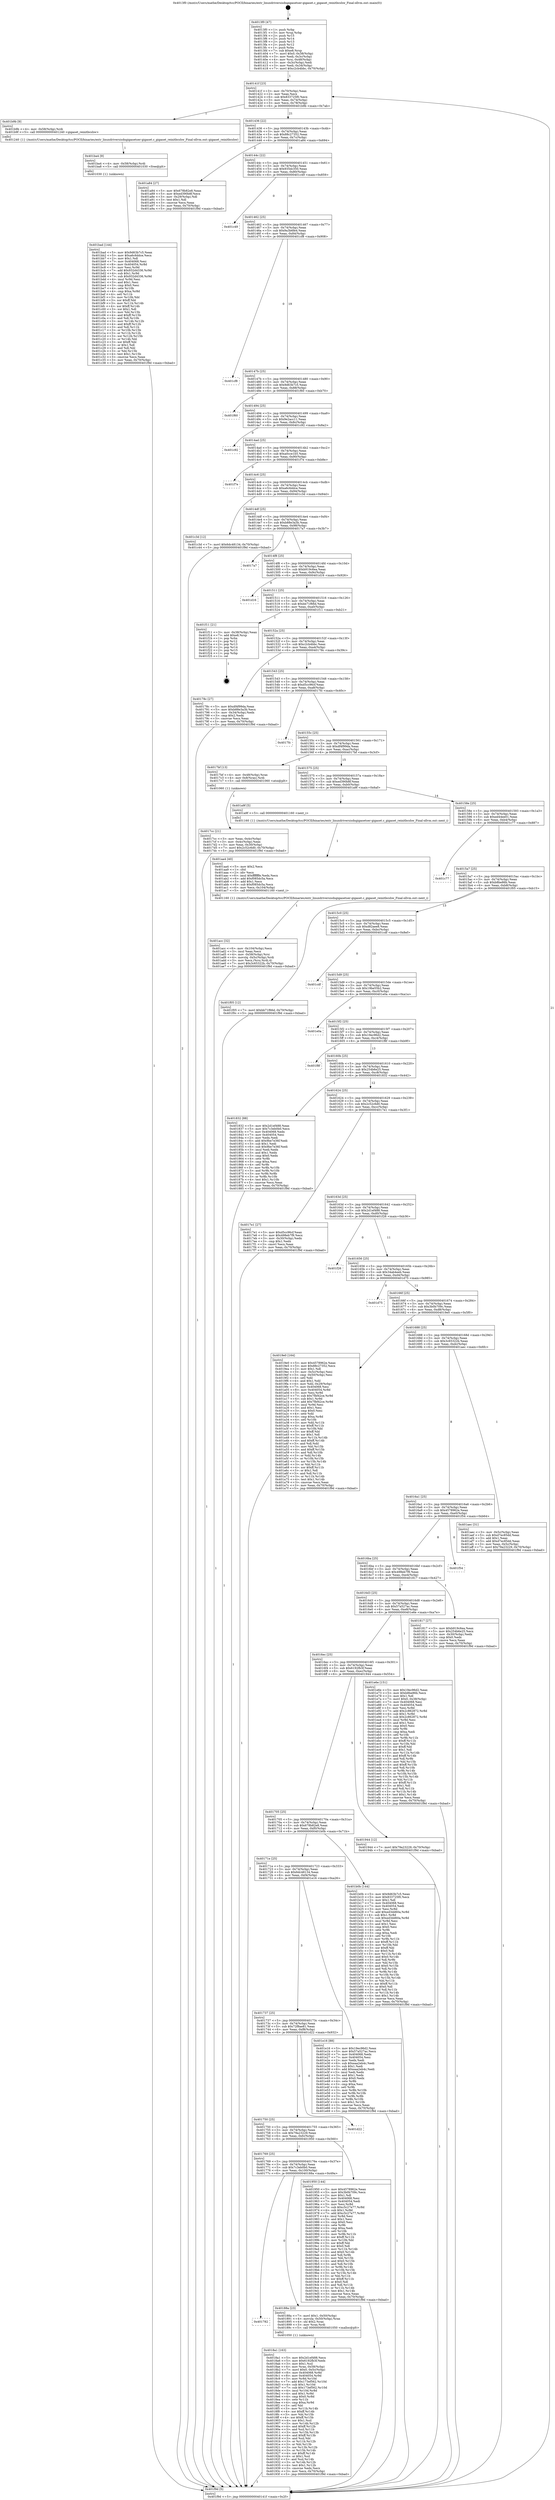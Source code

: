 digraph "0x4013f0" {
  label = "0x4013f0 (/mnt/c/Users/mathe/Desktop/tcc/POCII/binaries/extr_linuxdriversisdngigasetser-gigaset.c_gigaset_reinitbcshw_Final-ollvm.out::main(0))"
  labelloc = "t"
  node[shape=record]

  Entry [label="",width=0.3,height=0.3,shape=circle,fillcolor=black,style=filled]
  "0x40141f" [label="{
     0x40141f [23]\l
     | [instrs]\l
     &nbsp;&nbsp;0x40141f \<+3\>: mov -0x70(%rbp),%eax\l
     &nbsp;&nbsp;0x401422 \<+2\>: mov %eax,%ecx\l
     &nbsp;&nbsp;0x401424 \<+6\>: sub $0x833725f0,%ecx\l
     &nbsp;&nbsp;0x40142a \<+3\>: mov %eax,-0x74(%rbp)\l
     &nbsp;&nbsp;0x40142d \<+3\>: mov %ecx,-0x78(%rbp)\l
     &nbsp;&nbsp;0x401430 \<+6\>: je 0000000000401b9b \<main+0x7ab\>\l
  }"]
  "0x401b9b" [label="{
     0x401b9b [9]\l
     | [instrs]\l
     &nbsp;&nbsp;0x401b9b \<+4\>: mov -0x58(%rbp),%rdi\l
     &nbsp;&nbsp;0x401b9f \<+5\>: call 0000000000401240 \<gigaset_reinitbcshw\>\l
     | [calls]\l
     &nbsp;&nbsp;0x401240 \{1\} (/mnt/c/Users/mathe/Desktop/tcc/POCII/binaries/extr_linuxdriversisdngigasetser-gigaset.c_gigaset_reinitbcshw_Final-ollvm.out::gigaset_reinitbcshw)\l
  }"]
  "0x401436" [label="{
     0x401436 [22]\l
     | [instrs]\l
     &nbsp;&nbsp;0x401436 \<+5\>: jmp 000000000040143b \<main+0x4b\>\l
     &nbsp;&nbsp;0x40143b \<+3\>: mov -0x74(%rbp),%eax\l
     &nbsp;&nbsp;0x40143e \<+5\>: sub $0x88c27352,%eax\l
     &nbsp;&nbsp;0x401443 \<+3\>: mov %eax,-0x7c(%rbp)\l
     &nbsp;&nbsp;0x401446 \<+6\>: je 0000000000401a84 \<main+0x694\>\l
  }"]
  Exit [label="",width=0.3,height=0.3,shape=circle,fillcolor=black,style=filled,peripheries=2]
  "0x401a84" [label="{
     0x401a84 [27]\l
     | [instrs]\l
     &nbsp;&nbsp;0x401a84 \<+5\>: mov $0x678b82e8,%eax\l
     &nbsp;&nbsp;0x401a89 \<+5\>: mov $0xed390b8f,%ecx\l
     &nbsp;&nbsp;0x401a8e \<+3\>: mov -0x29(%rbp),%dl\l
     &nbsp;&nbsp;0x401a91 \<+3\>: test $0x1,%dl\l
     &nbsp;&nbsp;0x401a94 \<+3\>: cmovne %ecx,%eax\l
     &nbsp;&nbsp;0x401a97 \<+3\>: mov %eax,-0x70(%rbp)\l
     &nbsp;&nbsp;0x401a9a \<+5\>: jmp 0000000000401f9d \<main+0xbad\>\l
  }"]
  "0x40144c" [label="{
     0x40144c [22]\l
     | [instrs]\l
     &nbsp;&nbsp;0x40144c \<+5\>: jmp 0000000000401451 \<main+0x61\>\l
     &nbsp;&nbsp;0x401451 \<+3\>: mov -0x74(%rbp),%eax\l
     &nbsp;&nbsp;0x401454 \<+5\>: sub $0x935dc350,%eax\l
     &nbsp;&nbsp;0x401459 \<+3\>: mov %eax,-0x80(%rbp)\l
     &nbsp;&nbsp;0x40145c \<+6\>: je 0000000000401c49 \<main+0x859\>\l
  }"]
  "0x401bad" [label="{
     0x401bad [144]\l
     | [instrs]\l
     &nbsp;&nbsp;0x401bad \<+5\>: mov $0x9d63b7c5,%eax\l
     &nbsp;&nbsp;0x401bb2 \<+5\>: mov $0xa6c6ddce,%ecx\l
     &nbsp;&nbsp;0x401bb7 \<+2\>: mov $0x1,%dl\l
     &nbsp;&nbsp;0x401bb9 \<+7\>: mov 0x404068,%esi\l
     &nbsp;&nbsp;0x401bc0 \<+8\>: mov 0x404054,%r8d\l
     &nbsp;&nbsp;0x401bc8 \<+3\>: mov %esi,%r9d\l
     &nbsp;&nbsp;0x401bcb \<+7\>: add $0x932d4336,%r9d\l
     &nbsp;&nbsp;0x401bd2 \<+4\>: sub $0x1,%r9d\l
     &nbsp;&nbsp;0x401bd6 \<+7\>: sub $0x932d4336,%r9d\l
     &nbsp;&nbsp;0x401bdd \<+4\>: imul %r9d,%esi\l
     &nbsp;&nbsp;0x401be1 \<+3\>: and $0x1,%esi\l
     &nbsp;&nbsp;0x401be4 \<+3\>: cmp $0x0,%esi\l
     &nbsp;&nbsp;0x401be7 \<+4\>: sete %r10b\l
     &nbsp;&nbsp;0x401beb \<+4\>: cmp $0xa,%r8d\l
     &nbsp;&nbsp;0x401bef \<+4\>: setl %r11b\l
     &nbsp;&nbsp;0x401bf3 \<+3\>: mov %r10b,%bl\l
     &nbsp;&nbsp;0x401bf6 \<+3\>: xor $0xff,%bl\l
     &nbsp;&nbsp;0x401bf9 \<+3\>: mov %r11b,%r14b\l
     &nbsp;&nbsp;0x401bfc \<+4\>: xor $0xff,%r14b\l
     &nbsp;&nbsp;0x401c00 \<+3\>: xor $0x1,%dl\l
     &nbsp;&nbsp;0x401c03 \<+3\>: mov %bl,%r15b\l
     &nbsp;&nbsp;0x401c06 \<+4\>: and $0xff,%r15b\l
     &nbsp;&nbsp;0x401c0a \<+3\>: and %dl,%r10b\l
     &nbsp;&nbsp;0x401c0d \<+3\>: mov %r14b,%r12b\l
     &nbsp;&nbsp;0x401c10 \<+4\>: and $0xff,%r12b\l
     &nbsp;&nbsp;0x401c14 \<+3\>: and %dl,%r11b\l
     &nbsp;&nbsp;0x401c17 \<+3\>: or %r10b,%r15b\l
     &nbsp;&nbsp;0x401c1a \<+3\>: or %r11b,%r12b\l
     &nbsp;&nbsp;0x401c1d \<+3\>: xor %r12b,%r15b\l
     &nbsp;&nbsp;0x401c20 \<+3\>: or %r14b,%bl\l
     &nbsp;&nbsp;0x401c23 \<+3\>: xor $0xff,%bl\l
     &nbsp;&nbsp;0x401c26 \<+3\>: or $0x1,%dl\l
     &nbsp;&nbsp;0x401c29 \<+2\>: and %dl,%bl\l
     &nbsp;&nbsp;0x401c2b \<+3\>: or %bl,%r15b\l
     &nbsp;&nbsp;0x401c2e \<+4\>: test $0x1,%r15b\l
     &nbsp;&nbsp;0x401c32 \<+3\>: cmovne %ecx,%eax\l
     &nbsp;&nbsp;0x401c35 \<+3\>: mov %eax,-0x70(%rbp)\l
     &nbsp;&nbsp;0x401c38 \<+5\>: jmp 0000000000401f9d \<main+0xbad\>\l
  }"]
  "0x401c49" [label="{
     0x401c49\l
  }", style=dashed]
  "0x401462" [label="{
     0x401462 [25]\l
     | [instrs]\l
     &nbsp;&nbsp;0x401462 \<+5\>: jmp 0000000000401467 \<main+0x77\>\l
     &nbsp;&nbsp;0x401467 \<+3\>: mov -0x74(%rbp),%eax\l
     &nbsp;&nbsp;0x40146a \<+5\>: sub $0x9a3b6fe4,%eax\l
     &nbsp;&nbsp;0x40146f \<+6\>: mov %eax,-0x84(%rbp)\l
     &nbsp;&nbsp;0x401475 \<+6\>: je 0000000000401cf8 \<main+0x908\>\l
  }"]
  "0x401ba4" [label="{
     0x401ba4 [9]\l
     | [instrs]\l
     &nbsp;&nbsp;0x401ba4 \<+4\>: mov -0x58(%rbp),%rdi\l
     &nbsp;&nbsp;0x401ba8 \<+5\>: call 0000000000401030 \<free@plt\>\l
     | [calls]\l
     &nbsp;&nbsp;0x401030 \{1\} (unknown)\l
  }"]
  "0x401cf8" [label="{
     0x401cf8\l
  }", style=dashed]
  "0x40147b" [label="{
     0x40147b [25]\l
     | [instrs]\l
     &nbsp;&nbsp;0x40147b \<+5\>: jmp 0000000000401480 \<main+0x90\>\l
     &nbsp;&nbsp;0x401480 \<+3\>: mov -0x74(%rbp),%eax\l
     &nbsp;&nbsp;0x401483 \<+5\>: sub $0x9d63b7c5,%eax\l
     &nbsp;&nbsp;0x401488 \<+6\>: mov %eax,-0x88(%rbp)\l
     &nbsp;&nbsp;0x40148e \<+6\>: je 0000000000401f60 \<main+0xb70\>\l
  }"]
  "0x401acc" [label="{
     0x401acc [32]\l
     | [instrs]\l
     &nbsp;&nbsp;0x401acc \<+6\>: mov -0x104(%rbp),%ecx\l
     &nbsp;&nbsp;0x401ad2 \<+3\>: imul %eax,%ecx\l
     &nbsp;&nbsp;0x401ad5 \<+4\>: mov -0x58(%rbp),%rsi\l
     &nbsp;&nbsp;0x401ad9 \<+4\>: movslq -0x5c(%rbp),%rdi\l
     &nbsp;&nbsp;0x401add \<+3\>: mov %ecx,(%rsi,%rdi,4)\l
     &nbsp;&nbsp;0x401ae0 \<+7\>: movl $0x3c65322b,-0x70(%rbp)\l
     &nbsp;&nbsp;0x401ae7 \<+5\>: jmp 0000000000401f9d \<main+0xbad\>\l
  }"]
  "0x401f60" [label="{
     0x401f60\l
  }", style=dashed]
  "0x401494" [label="{
     0x401494 [25]\l
     | [instrs]\l
     &nbsp;&nbsp;0x401494 \<+5\>: jmp 0000000000401499 \<main+0xa9\>\l
     &nbsp;&nbsp;0x401499 \<+3\>: mov -0x74(%rbp),%eax\l
     &nbsp;&nbsp;0x40149c \<+5\>: sub $0x9e2acc11,%eax\l
     &nbsp;&nbsp;0x4014a1 \<+6\>: mov %eax,-0x8c(%rbp)\l
     &nbsp;&nbsp;0x4014a7 \<+6\>: je 0000000000401c92 \<main+0x8a2\>\l
  }"]
  "0x401aa4" [label="{
     0x401aa4 [40]\l
     | [instrs]\l
     &nbsp;&nbsp;0x401aa4 \<+5\>: mov $0x2,%ecx\l
     &nbsp;&nbsp;0x401aa9 \<+1\>: cltd\l
     &nbsp;&nbsp;0x401aaa \<+2\>: idiv %ecx\l
     &nbsp;&nbsp;0x401aac \<+6\>: imul $0xfffffffe,%edx,%ecx\l
     &nbsp;&nbsp;0x401ab2 \<+6\>: add $0xf085dc5a,%ecx\l
     &nbsp;&nbsp;0x401ab8 \<+3\>: add $0x1,%ecx\l
     &nbsp;&nbsp;0x401abb \<+6\>: sub $0xf085dc5a,%ecx\l
     &nbsp;&nbsp;0x401ac1 \<+6\>: mov %ecx,-0x104(%rbp)\l
     &nbsp;&nbsp;0x401ac7 \<+5\>: call 0000000000401160 \<next_i\>\l
     | [calls]\l
     &nbsp;&nbsp;0x401160 \{1\} (/mnt/c/Users/mathe/Desktop/tcc/POCII/binaries/extr_linuxdriversisdngigasetser-gigaset.c_gigaset_reinitbcshw_Final-ollvm.out::next_i)\l
  }"]
  "0x401c92" [label="{
     0x401c92\l
  }", style=dashed]
  "0x4014ad" [label="{
     0x4014ad [25]\l
     | [instrs]\l
     &nbsp;&nbsp;0x4014ad \<+5\>: jmp 00000000004014b2 \<main+0xc2\>\l
     &nbsp;&nbsp;0x4014b2 \<+3\>: mov -0x74(%rbp),%eax\l
     &nbsp;&nbsp;0x4014b5 \<+5\>: sub $0xa0cce1b5,%eax\l
     &nbsp;&nbsp;0x4014ba \<+6\>: mov %eax,-0x90(%rbp)\l
     &nbsp;&nbsp;0x4014c0 \<+6\>: je 0000000000401f7e \<main+0xb8e\>\l
  }"]
  "0x4018a1" [label="{
     0x4018a1 [163]\l
     | [instrs]\l
     &nbsp;&nbsp;0x4018a1 \<+5\>: mov $0x2d1ef488,%ecx\l
     &nbsp;&nbsp;0x4018a6 \<+5\>: mov $0x6192fb3f,%edx\l
     &nbsp;&nbsp;0x4018ab \<+3\>: mov $0x1,%sil\l
     &nbsp;&nbsp;0x4018ae \<+4\>: mov %rax,-0x58(%rbp)\l
     &nbsp;&nbsp;0x4018b2 \<+7\>: movl $0x0,-0x5c(%rbp)\l
     &nbsp;&nbsp;0x4018b9 \<+8\>: mov 0x404068,%r8d\l
     &nbsp;&nbsp;0x4018c1 \<+8\>: mov 0x404054,%r9d\l
     &nbsp;&nbsp;0x4018c9 \<+3\>: mov %r8d,%r10d\l
     &nbsp;&nbsp;0x4018cc \<+7\>: add $0x173ef562,%r10d\l
     &nbsp;&nbsp;0x4018d3 \<+4\>: sub $0x1,%r10d\l
     &nbsp;&nbsp;0x4018d7 \<+7\>: sub $0x173ef562,%r10d\l
     &nbsp;&nbsp;0x4018de \<+4\>: imul %r10d,%r8d\l
     &nbsp;&nbsp;0x4018e2 \<+4\>: and $0x1,%r8d\l
     &nbsp;&nbsp;0x4018e6 \<+4\>: cmp $0x0,%r8d\l
     &nbsp;&nbsp;0x4018ea \<+4\>: sete %r11b\l
     &nbsp;&nbsp;0x4018ee \<+4\>: cmp $0xa,%r9d\l
     &nbsp;&nbsp;0x4018f2 \<+3\>: setl %bl\l
     &nbsp;&nbsp;0x4018f5 \<+3\>: mov %r11b,%r14b\l
     &nbsp;&nbsp;0x4018f8 \<+4\>: xor $0xff,%r14b\l
     &nbsp;&nbsp;0x4018fc \<+3\>: mov %bl,%r15b\l
     &nbsp;&nbsp;0x4018ff \<+4\>: xor $0xff,%r15b\l
     &nbsp;&nbsp;0x401903 \<+4\>: xor $0x1,%sil\l
     &nbsp;&nbsp;0x401907 \<+3\>: mov %r14b,%r12b\l
     &nbsp;&nbsp;0x40190a \<+4\>: and $0xff,%r12b\l
     &nbsp;&nbsp;0x40190e \<+3\>: and %sil,%r11b\l
     &nbsp;&nbsp;0x401911 \<+3\>: mov %r15b,%r13b\l
     &nbsp;&nbsp;0x401914 \<+4\>: and $0xff,%r13b\l
     &nbsp;&nbsp;0x401918 \<+3\>: and %sil,%bl\l
     &nbsp;&nbsp;0x40191b \<+3\>: or %r11b,%r12b\l
     &nbsp;&nbsp;0x40191e \<+3\>: or %bl,%r13b\l
     &nbsp;&nbsp;0x401921 \<+3\>: xor %r13b,%r12b\l
     &nbsp;&nbsp;0x401924 \<+3\>: or %r15b,%r14b\l
     &nbsp;&nbsp;0x401927 \<+4\>: xor $0xff,%r14b\l
     &nbsp;&nbsp;0x40192b \<+4\>: or $0x1,%sil\l
     &nbsp;&nbsp;0x40192f \<+3\>: and %sil,%r14b\l
     &nbsp;&nbsp;0x401932 \<+3\>: or %r14b,%r12b\l
     &nbsp;&nbsp;0x401935 \<+4\>: test $0x1,%r12b\l
     &nbsp;&nbsp;0x401939 \<+3\>: cmovne %edx,%ecx\l
     &nbsp;&nbsp;0x40193c \<+3\>: mov %ecx,-0x70(%rbp)\l
     &nbsp;&nbsp;0x40193f \<+5\>: jmp 0000000000401f9d \<main+0xbad\>\l
  }"]
  "0x401f7e" [label="{
     0x401f7e\l
  }", style=dashed]
  "0x4014c6" [label="{
     0x4014c6 [25]\l
     | [instrs]\l
     &nbsp;&nbsp;0x4014c6 \<+5\>: jmp 00000000004014cb \<main+0xdb\>\l
     &nbsp;&nbsp;0x4014cb \<+3\>: mov -0x74(%rbp),%eax\l
     &nbsp;&nbsp;0x4014ce \<+5\>: sub $0xa6c6ddce,%eax\l
     &nbsp;&nbsp;0x4014d3 \<+6\>: mov %eax,-0x94(%rbp)\l
     &nbsp;&nbsp;0x4014d9 \<+6\>: je 0000000000401c3d \<main+0x84d\>\l
  }"]
  "0x401782" [label="{
     0x401782\l
  }", style=dashed]
  "0x401c3d" [label="{
     0x401c3d [12]\l
     | [instrs]\l
     &nbsp;&nbsp;0x401c3d \<+7\>: movl $0x6dc48134,-0x70(%rbp)\l
     &nbsp;&nbsp;0x401c44 \<+5\>: jmp 0000000000401f9d \<main+0xbad\>\l
  }"]
  "0x4014df" [label="{
     0x4014df [25]\l
     | [instrs]\l
     &nbsp;&nbsp;0x4014df \<+5\>: jmp 00000000004014e4 \<main+0xf4\>\l
     &nbsp;&nbsp;0x4014e4 \<+3\>: mov -0x74(%rbp),%eax\l
     &nbsp;&nbsp;0x4014e7 \<+5\>: sub $0xb88e3a3b,%eax\l
     &nbsp;&nbsp;0x4014ec \<+6\>: mov %eax,-0x98(%rbp)\l
     &nbsp;&nbsp;0x4014f2 \<+6\>: je 00000000004017a7 \<main+0x3b7\>\l
  }"]
  "0x40188a" [label="{
     0x40188a [23]\l
     | [instrs]\l
     &nbsp;&nbsp;0x40188a \<+7\>: movl $0x1,-0x50(%rbp)\l
     &nbsp;&nbsp;0x401891 \<+4\>: movslq -0x50(%rbp),%rax\l
     &nbsp;&nbsp;0x401895 \<+4\>: shl $0x2,%rax\l
     &nbsp;&nbsp;0x401899 \<+3\>: mov %rax,%rdi\l
     &nbsp;&nbsp;0x40189c \<+5\>: call 0000000000401050 \<malloc@plt\>\l
     | [calls]\l
     &nbsp;&nbsp;0x401050 \{1\} (unknown)\l
  }"]
  "0x4017a7" [label="{
     0x4017a7\l
  }", style=dashed]
  "0x4014f8" [label="{
     0x4014f8 [25]\l
     | [instrs]\l
     &nbsp;&nbsp;0x4014f8 \<+5\>: jmp 00000000004014fd \<main+0x10d\>\l
     &nbsp;&nbsp;0x4014fd \<+3\>: mov -0x74(%rbp),%eax\l
     &nbsp;&nbsp;0x401500 \<+5\>: sub $0xb919c6ea,%eax\l
     &nbsp;&nbsp;0x401505 \<+6\>: mov %eax,-0x9c(%rbp)\l
     &nbsp;&nbsp;0x40150b \<+6\>: je 0000000000401d16 \<main+0x926\>\l
  }"]
  "0x401769" [label="{
     0x401769 [25]\l
     | [instrs]\l
     &nbsp;&nbsp;0x401769 \<+5\>: jmp 000000000040176e \<main+0x37e\>\l
     &nbsp;&nbsp;0x40176e \<+3\>: mov -0x74(%rbp),%eax\l
     &nbsp;&nbsp;0x401771 \<+5\>: sub $0x7c3eb0b0,%eax\l
     &nbsp;&nbsp;0x401776 \<+6\>: mov %eax,-0x100(%rbp)\l
     &nbsp;&nbsp;0x40177c \<+6\>: je 000000000040188a \<main+0x49a\>\l
  }"]
  "0x401d16" [label="{
     0x401d16\l
  }", style=dashed]
  "0x401511" [label="{
     0x401511 [25]\l
     | [instrs]\l
     &nbsp;&nbsp;0x401511 \<+5\>: jmp 0000000000401516 \<main+0x126\>\l
     &nbsp;&nbsp;0x401516 \<+3\>: mov -0x74(%rbp),%eax\l
     &nbsp;&nbsp;0x401519 \<+5\>: sub $0xbb71f66d,%eax\l
     &nbsp;&nbsp;0x40151e \<+6\>: mov %eax,-0xa0(%rbp)\l
     &nbsp;&nbsp;0x401524 \<+6\>: je 0000000000401f11 \<main+0xb21\>\l
  }"]
  "0x401950" [label="{
     0x401950 [144]\l
     | [instrs]\l
     &nbsp;&nbsp;0x401950 \<+5\>: mov $0x4578962e,%eax\l
     &nbsp;&nbsp;0x401955 \<+5\>: mov $0x3b0b709c,%ecx\l
     &nbsp;&nbsp;0x40195a \<+2\>: mov $0x1,%dl\l
     &nbsp;&nbsp;0x40195c \<+7\>: mov 0x404068,%esi\l
     &nbsp;&nbsp;0x401963 \<+7\>: mov 0x404054,%edi\l
     &nbsp;&nbsp;0x40196a \<+3\>: mov %esi,%r8d\l
     &nbsp;&nbsp;0x40196d \<+7\>: sub $0xc5c27e77,%r8d\l
     &nbsp;&nbsp;0x401974 \<+4\>: sub $0x1,%r8d\l
     &nbsp;&nbsp;0x401978 \<+7\>: add $0xc5c27e77,%r8d\l
     &nbsp;&nbsp;0x40197f \<+4\>: imul %r8d,%esi\l
     &nbsp;&nbsp;0x401983 \<+3\>: and $0x1,%esi\l
     &nbsp;&nbsp;0x401986 \<+3\>: cmp $0x0,%esi\l
     &nbsp;&nbsp;0x401989 \<+4\>: sete %r9b\l
     &nbsp;&nbsp;0x40198d \<+3\>: cmp $0xa,%edi\l
     &nbsp;&nbsp;0x401990 \<+4\>: setl %r10b\l
     &nbsp;&nbsp;0x401994 \<+3\>: mov %r9b,%r11b\l
     &nbsp;&nbsp;0x401997 \<+4\>: xor $0xff,%r11b\l
     &nbsp;&nbsp;0x40199b \<+3\>: mov %r10b,%bl\l
     &nbsp;&nbsp;0x40199e \<+3\>: xor $0xff,%bl\l
     &nbsp;&nbsp;0x4019a1 \<+3\>: xor $0x0,%dl\l
     &nbsp;&nbsp;0x4019a4 \<+3\>: mov %r11b,%r14b\l
     &nbsp;&nbsp;0x4019a7 \<+4\>: and $0x0,%r14b\l
     &nbsp;&nbsp;0x4019ab \<+3\>: and %dl,%r9b\l
     &nbsp;&nbsp;0x4019ae \<+3\>: mov %bl,%r15b\l
     &nbsp;&nbsp;0x4019b1 \<+4\>: and $0x0,%r15b\l
     &nbsp;&nbsp;0x4019b5 \<+3\>: and %dl,%r10b\l
     &nbsp;&nbsp;0x4019b8 \<+3\>: or %r9b,%r14b\l
     &nbsp;&nbsp;0x4019bb \<+3\>: or %r10b,%r15b\l
     &nbsp;&nbsp;0x4019be \<+3\>: xor %r15b,%r14b\l
     &nbsp;&nbsp;0x4019c1 \<+3\>: or %bl,%r11b\l
     &nbsp;&nbsp;0x4019c4 \<+4\>: xor $0xff,%r11b\l
     &nbsp;&nbsp;0x4019c8 \<+3\>: or $0x0,%dl\l
     &nbsp;&nbsp;0x4019cb \<+3\>: and %dl,%r11b\l
     &nbsp;&nbsp;0x4019ce \<+3\>: or %r11b,%r14b\l
     &nbsp;&nbsp;0x4019d1 \<+4\>: test $0x1,%r14b\l
     &nbsp;&nbsp;0x4019d5 \<+3\>: cmovne %ecx,%eax\l
     &nbsp;&nbsp;0x4019d8 \<+3\>: mov %eax,-0x70(%rbp)\l
     &nbsp;&nbsp;0x4019db \<+5\>: jmp 0000000000401f9d \<main+0xbad\>\l
  }"]
  "0x401f11" [label="{
     0x401f11 [21]\l
     | [instrs]\l
     &nbsp;&nbsp;0x401f11 \<+3\>: mov -0x38(%rbp),%eax\l
     &nbsp;&nbsp;0x401f14 \<+7\>: add $0xe8,%rsp\l
     &nbsp;&nbsp;0x401f1b \<+1\>: pop %rbx\l
     &nbsp;&nbsp;0x401f1c \<+2\>: pop %r12\l
     &nbsp;&nbsp;0x401f1e \<+2\>: pop %r13\l
     &nbsp;&nbsp;0x401f20 \<+2\>: pop %r14\l
     &nbsp;&nbsp;0x401f22 \<+2\>: pop %r15\l
     &nbsp;&nbsp;0x401f24 \<+1\>: pop %rbp\l
     &nbsp;&nbsp;0x401f25 \<+1\>: ret\l
  }"]
  "0x40152a" [label="{
     0x40152a [25]\l
     | [instrs]\l
     &nbsp;&nbsp;0x40152a \<+5\>: jmp 000000000040152f \<main+0x13f\>\l
     &nbsp;&nbsp;0x40152f \<+3\>: mov -0x74(%rbp),%eax\l
     &nbsp;&nbsp;0x401532 \<+5\>: sub $0xc2cb4bbc,%eax\l
     &nbsp;&nbsp;0x401537 \<+6\>: mov %eax,-0xa4(%rbp)\l
     &nbsp;&nbsp;0x40153d \<+6\>: je 000000000040178c \<main+0x39c\>\l
  }"]
  "0x401750" [label="{
     0x401750 [25]\l
     | [instrs]\l
     &nbsp;&nbsp;0x401750 \<+5\>: jmp 0000000000401755 \<main+0x365\>\l
     &nbsp;&nbsp;0x401755 \<+3\>: mov -0x74(%rbp),%eax\l
     &nbsp;&nbsp;0x401758 \<+5\>: sub $0x79a23229,%eax\l
     &nbsp;&nbsp;0x40175d \<+6\>: mov %eax,-0xfc(%rbp)\l
     &nbsp;&nbsp;0x401763 \<+6\>: je 0000000000401950 \<main+0x560\>\l
  }"]
  "0x40178c" [label="{
     0x40178c [27]\l
     | [instrs]\l
     &nbsp;&nbsp;0x40178c \<+5\>: mov $0xdf4f99da,%eax\l
     &nbsp;&nbsp;0x401791 \<+5\>: mov $0xb88e3a3b,%ecx\l
     &nbsp;&nbsp;0x401796 \<+3\>: mov -0x34(%rbp),%edx\l
     &nbsp;&nbsp;0x401799 \<+3\>: cmp $0x2,%edx\l
     &nbsp;&nbsp;0x40179c \<+3\>: cmovne %ecx,%eax\l
     &nbsp;&nbsp;0x40179f \<+3\>: mov %eax,-0x70(%rbp)\l
     &nbsp;&nbsp;0x4017a2 \<+5\>: jmp 0000000000401f9d \<main+0xbad\>\l
  }"]
  "0x401543" [label="{
     0x401543 [25]\l
     | [instrs]\l
     &nbsp;&nbsp;0x401543 \<+5\>: jmp 0000000000401548 \<main+0x158\>\l
     &nbsp;&nbsp;0x401548 \<+3\>: mov -0x74(%rbp),%eax\l
     &nbsp;&nbsp;0x40154b \<+5\>: sub $0xd5cc96cf,%eax\l
     &nbsp;&nbsp;0x401550 \<+6\>: mov %eax,-0xa8(%rbp)\l
     &nbsp;&nbsp;0x401556 \<+6\>: je 00000000004017fc \<main+0x40c\>\l
  }"]
  "0x401f9d" [label="{
     0x401f9d [5]\l
     | [instrs]\l
     &nbsp;&nbsp;0x401f9d \<+5\>: jmp 000000000040141f \<main+0x2f\>\l
  }"]
  "0x4013f0" [label="{
     0x4013f0 [47]\l
     | [instrs]\l
     &nbsp;&nbsp;0x4013f0 \<+1\>: push %rbp\l
     &nbsp;&nbsp;0x4013f1 \<+3\>: mov %rsp,%rbp\l
     &nbsp;&nbsp;0x4013f4 \<+2\>: push %r15\l
     &nbsp;&nbsp;0x4013f6 \<+2\>: push %r14\l
     &nbsp;&nbsp;0x4013f8 \<+2\>: push %r13\l
     &nbsp;&nbsp;0x4013fa \<+2\>: push %r12\l
     &nbsp;&nbsp;0x4013fc \<+1\>: push %rbx\l
     &nbsp;&nbsp;0x4013fd \<+7\>: sub $0xe8,%rsp\l
     &nbsp;&nbsp;0x401404 \<+7\>: movl $0x0,-0x38(%rbp)\l
     &nbsp;&nbsp;0x40140b \<+3\>: mov %edi,-0x3c(%rbp)\l
     &nbsp;&nbsp;0x40140e \<+4\>: mov %rsi,-0x48(%rbp)\l
     &nbsp;&nbsp;0x401412 \<+3\>: mov -0x3c(%rbp),%edi\l
     &nbsp;&nbsp;0x401415 \<+3\>: mov %edi,-0x34(%rbp)\l
     &nbsp;&nbsp;0x401418 \<+7\>: movl $0xc2cb4bbc,-0x70(%rbp)\l
  }"]
  "0x401d22" [label="{
     0x401d22\l
  }", style=dashed]
  "0x4017fc" [label="{
     0x4017fc\l
  }", style=dashed]
  "0x40155c" [label="{
     0x40155c [25]\l
     | [instrs]\l
     &nbsp;&nbsp;0x40155c \<+5\>: jmp 0000000000401561 \<main+0x171\>\l
     &nbsp;&nbsp;0x401561 \<+3\>: mov -0x74(%rbp),%eax\l
     &nbsp;&nbsp;0x401564 \<+5\>: sub $0xdf4f99da,%eax\l
     &nbsp;&nbsp;0x401569 \<+6\>: mov %eax,-0xac(%rbp)\l
     &nbsp;&nbsp;0x40156f \<+6\>: je 00000000004017bf \<main+0x3cf\>\l
  }"]
  "0x401737" [label="{
     0x401737 [25]\l
     | [instrs]\l
     &nbsp;&nbsp;0x401737 \<+5\>: jmp 000000000040173c \<main+0x34c\>\l
     &nbsp;&nbsp;0x40173c \<+3\>: mov -0x74(%rbp),%eax\l
     &nbsp;&nbsp;0x40173f \<+5\>: sub $0x72f8ae81,%eax\l
     &nbsp;&nbsp;0x401744 \<+6\>: mov %eax,-0xf8(%rbp)\l
     &nbsp;&nbsp;0x40174a \<+6\>: je 0000000000401d22 \<main+0x932\>\l
  }"]
  "0x4017bf" [label="{
     0x4017bf [13]\l
     | [instrs]\l
     &nbsp;&nbsp;0x4017bf \<+4\>: mov -0x48(%rbp),%rax\l
     &nbsp;&nbsp;0x4017c3 \<+4\>: mov 0x8(%rax),%rdi\l
     &nbsp;&nbsp;0x4017c7 \<+5\>: call 0000000000401060 \<atoi@plt\>\l
     | [calls]\l
     &nbsp;&nbsp;0x401060 \{1\} (unknown)\l
  }"]
  "0x401575" [label="{
     0x401575 [25]\l
     | [instrs]\l
     &nbsp;&nbsp;0x401575 \<+5\>: jmp 000000000040157a \<main+0x18a\>\l
     &nbsp;&nbsp;0x40157a \<+3\>: mov -0x74(%rbp),%eax\l
     &nbsp;&nbsp;0x40157d \<+5\>: sub $0xed390b8f,%eax\l
     &nbsp;&nbsp;0x401582 \<+6\>: mov %eax,-0xb0(%rbp)\l
     &nbsp;&nbsp;0x401588 \<+6\>: je 0000000000401a9f \<main+0x6af\>\l
  }"]
  "0x4017cc" [label="{
     0x4017cc [21]\l
     | [instrs]\l
     &nbsp;&nbsp;0x4017cc \<+3\>: mov %eax,-0x4c(%rbp)\l
     &nbsp;&nbsp;0x4017cf \<+3\>: mov -0x4c(%rbp),%eax\l
     &nbsp;&nbsp;0x4017d2 \<+3\>: mov %eax,-0x30(%rbp)\l
     &nbsp;&nbsp;0x4017d5 \<+7\>: movl $0x2c52c6d0,-0x70(%rbp)\l
     &nbsp;&nbsp;0x4017dc \<+5\>: jmp 0000000000401f9d \<main+0xbad\>\l
  }"]
  "0x401e16" [label="{
     0x401e16 [88]\l
     | [instrs]\l
     &nbsp;&nbsp;0x401e16 \<+5\>: mov $0x19ec96d2,%eax\l
     &nbsp;&nbsp;0x401e1b \<+5\>: mov $0x57a527ac,%ecx\l
     &nbsp;&nbsp;0x401e20 \<+7\>: mov 0x404068,%edx\l
     &nbsp;&nbsp;0x401e27 \<+7\>: mov 0x404054,%esi\l
     &nbsp;&nbsp;0x401e2e \<+2\>: mov %edx,%edi\l
     &nbsp;&nbsp;0x401e30 \<+6\>: sub $0xeaa2eb4c,%edi\l
     &nbsp;&nbsp;0x401e36 \<+3\>: sub $0x1,%edi\l
     &nbsp;&nbsp;0x401e39 \<+6\>: add $0xeaa2eb4c,%edi\l
     &nbsp;&nbsp;0x401e3f \<+3\>: imul %edi,%edx\l
     &nbsp;&nbsp;0x401e42 \<+3\>: and $0x1,%edx\l
     &nbsp;&nbsp;0x401e45 \<+3\>: cmp $0x0,%edx\l
     &nbsp;&nbsp;0x401e48 \<+4\>: sete %r8b\l
     &nbsp;&nbsp;0x401e4c \<+3\>: cmp $0xa,%esi\l
     &nbsp;&nbsp;0x401e4f \<+4\>: setl %r9b\l
     &nbsp;&nbsp;0x401e53 \<+3\>: mov %r8b,%r10b\l
     &nbsp;&nbsp;0x401e56 \<+3\>: and %r9b,%r10b\l
     &nbsp;&nbsp;0x401e59 \<+3\>: xor %r9b,%r8b\l
     &nbsp;&nbsp;0x401e5c \<+3\>: or %r8b,%r10b\l
     &nbsp;&nbsp;0x401e5f \<+4\>: test $0x1,%r10b\l
     &nbsp;&nbsp;0x401e63 \<+3\>: cmovne %ecx,%eax\l
     &nbsp;&nbsp;0x401e66 \<+3\>: mov %eax,-0x70(%rbp)\l
     &nbsp;&nbsp;0x401e69 \<+5\>: jmp 0000000000401f9d \<main+0xbad\>\l
  }"]
  "0x401a9f" [label="{
     0x401a9f [5]\l
     | [instrs]\l
     &nbsp;&nbsp;0x401a9f \<+5\>: call 0000000000401160 \<next_i\>\l
     | [calls]\l
     &nbsp;&nbsp;0x401160 \{1\} (/mnt/c/Users/mathe/Desktop/tcc/POCII/binaries/extr_linuxdriversisdngigasetser-gigaset.c_gigaset_reinitbcshw_Final-ollvm.out::next_i)\l
  }"]
  "0x40158e" [label="{
     0x40158e [25]\l
     | [instrs]\l
     &nbsp;&nbsp;0x40158e \<+5\>: jmp 0000000000401593 \<main+0x1a3\>\l
     &nbsp;&nbsp;0x401593 \<+3\>: mov -0x74(%rbp),%eax\l
     &nbsp;&nbsp;0x401596 \<+5\>: sub $0xed44ee01,%eax\l
     &nbsp;&nbsp;0x40159b \<+6\>: mov %eax,-0xb4(%rbp)\l
     &nbsp;&nbsp;0x4015a1 \<+6\>: je 0000000000401c77 \<main+0x887\>\l
  }"]
  "0x40171e" [label="{
     0x40171e [25]\l
     | [instrs]\l
     &nbsp;&nbsp;0x40171e \<+5\>: jmp 0000000000401723 \<main+0x333\>\l
     &nbsp;&nbsp;0x401723 \<+3\>: mov -0x74(%rbp),%eax\l
     &nbsp;&nbsp;0x401726 \<+5\>: sub $0x6dc48134,%eax\l
     &nbsp;&nbsp;0x40172b \<+6\>: mov %eax,-0xf4(%rbp)\l
     &nbsp;&nbsp;0x401731 \<+6\>: je 0000000000401e16 \<main+0xa26\>\l
  }"]
  "0x401c77" [label="{
     0x401c77\l
  }", style=dashed]
  "0x4015a7" [label="{
     0x4015a7 [25]\l
     | [instrs]\l
     &nbsp;&nbsp;0x4015a7 \<+5\>: jmp 00000000004015ac \<main+0x1bc\>\l
     &nbsp;&nbsp;0x4015ac \<+3\>: mov -0x74(%rbp),%eax\l
     &nbsp;&nbsp;0x4015af \<+5\>: sub $0xb8be86b,%eax\l
     &nbsp;&nbsp;0x4015b4 \<+6\>: mov %eax,-0xb8(%rbp)\l
     &nbsp;&nbsp;0x4015ba \<+6\>: je 0000000000401f05 \<main+0xb15\>\l
  }"]
  "0x401b0b" [label="{
     0x401b0b [144]\l
     | [instrs]\l
     &nbsp;&nbsp;0x401b0b \<+5\>: mov $0x9d63b7c5,%eax\l
     &nbsp;&nbsp;0x401b10 \<+5\>: mov $0x833725f0,%ecx\l
     &nbsp;&nbsp;0x401b15 \<+2\>: mov $0x1,%dl\l
     &nbsp;&nbsp;0x401b17 \<+7\>: mov 0x404068,%esi\l
     &nbsp;&nbsp;0x401b1e \<+7\>: mov 0x404054,%edi\l
     &nbsp;&nbsp;0x401b25 \<+3\>: mov %esi,%r8d\l
     &nbsp;&nbsp;0x401b28 \<+7\>: add $0xed3dd60a,%r8d\l
     &nbsp;&nbsp;0x401b2f \<+4\>: sub $0x1,%r8d\l
     &nbsp;&nbsp;0x401b33 \<+7\>: sub $0xed3dd60a,%r8d\l
     &nbsp;&nbsp;0x401b3a \<+4\>: imul %r8d,%esi\l
     &nbsp;&nbsp;0x401b3e \<+3\>: and $0x1,%esi\l
     &nbsp;&nbsp;0x401b41 \<+3\>: cmp $0x0,%esi\l
     &nbsp;&nbsp;0x401b44 \<+4\>: sete %r9b\l
     &nbsp;&nbsp;0x401b48 \<+3\>: cmp $0xa,%edi\l
     &nbsp;&nbsp;0x401b4b \<+4\>: setl %r10b\l
     &nbsp;&nbsp;0x401b4f \<+3\>: mov %r9b,%r11b\l
     &nbsp;&nbsp;0x401b52 \<+4\>: xor $0xff,%r11b\l
     &nbsp;&nbsp;0x401b56 \<+3\>: mov %r10b,%bl\l
     &nbsp;&nbsp;0x401b59 \<+3\>: xor $0xff,%bl\l
     &nbsp;&nbsp;0x401b5c \<+3\>: xor $0x0,%dl\l
     &nbsp;&nbsp;0x401b5f \<+3\>: mov %r11b,%r14b\l
     &nbsp;&nbsp;0x401b62 \<+4\>: and $0x0,%r14b\l
     &nbsp;&nbsp;0x401b66 \<+3\>: and %dl,%r9b\l
     &nbsp;&nbsp;0x401b69 \<+3\>: mov %bl,%r15b\l
     &nbsp;&nbsp;0x401b6c \<+4\>: and $0x0,%r15b\l
     &nbsp;&nbsp;0x401b70 \<+3\>: and %dl,%r10b\l
     &nbsp;&nbsp;0x401b73 \<+3\>: or %r9b,%r14b\l
     &nbsp;&nbsp;0x401b76 \<+3\>: or %r10b,%r15b\l
     &nbsp;&nbsp;0x401b79 \<+3\>: xor %r15b,%r14b\l
     &nbsp;&nbsp;0x401b7c \<+3\>: or %bl,%r11b\l
     &nbsp;&nbsp;0x401b7f \<+4\>: xor $0xff,%r11b\l
     &nbsp;&nbsp;0x401b83 \<+3\>: or $0x0,%dl\l
     &nbsp;&nbsp;0x401b86 \<+3\>: and %dl,%r11b\l
     &nbsp;&nbsp;0x401b89 \<+3\>: or %r11b,%r14b\l
     &nbsp;&nbsp;0x401b8c \<+4\>: test $0x1,%r14b\l
     &nbsp;&nbsp;0x401b90 \<+3\>: cmovne %ecx,%eax\l
     &nbsp;&nbsp;0x401b93 \<+3\>: mov %eax,-0x70(%rbp)\l
     &nbsp;&nbsp;0x401b96 \<+5\>: jmp 0000000000401f9d \<main+0xbad\>\l
  }"]
  "0x401f05" [label="{
     0x401f05 [12]\l
     | [instrs]\l
     &nbsp;&nbsp;0x401f05 \<+7\>: movl $0xbb71f66d,-0x70(%rbp)\l
     &nbsp;&nbsp;0x401f0c \<+5\>: jmp 0000000000401f9d \<main+0xbad\>\l
  }"]
  "0x4015c0" [label="{
     0x4015c0 [25]\l
     | [instrs]\l
     &nbsp;&nbsp;0x4015c0 \<+5\>: jmp 00000000004015c5 \<main+0x1d5\>\l
     &nbsp;&nbsp;0x4015c5 \<+3\>: mov -0x74(%rbp),%eax\l
     &nbsp;&nbsp;0x4015c8 \<+5\>: sub $0xd82aee8,%eax\l
     &nbsp;&nbsp;0x4015cd \<+6\>: mov %eax,-0xbc(%rbp)\l
     &nbsp;&nbsp;0x4015d3 \<+6\>: je 0000000000401cdf \<main+0x8ef\>\l
  }"]
  "0x401705" [label="{
     0x401705 [25]\l
     | [instrs]\l
     &nbsp;&nbsp;0x401705 \<+5\>: jmp 000000000040170a \<main+0x31a\>\l
     &nbsp;&nbsp;0x40170a \<+3\>: mov -0x74(%rbp),%eax\l
     &nbsp;&nbsp;0x40170d \<+5\>: sub $0x678b82e8,%eax\l
     &nbsp;&nbsp;0x401712 \<+6\>: mov %eax,-0xf0(%rbp)\l
     &nbsp;&nbsp;0x401718 \<+6\>: je 0000000000401b0b \<main+0x71b\>\l
  }"]
  "0x401cdf" [label="{
     0x401cdf\l
  }", style=dashed]
  "0x4015d9" [label="{
     0x4015d9 [25]\l
     | [instrs]\l
     &nbsp;&nbsp;0x4015d9 \<+5\>: jmp 00000000004015de \<main+0x1ee\>\l
     &nbsp;&nbsp;0x4015de \<+3\>: mov -0x74(%rbp),%eax\l
     &nbsp;&nbsp;0x4015e1 \<+5\>: sub $0x19be55b2,%eax\l
     &nbsp;&nbsp;0x4015e6 \<+6\>: mov %eax,-0xc0(%rbp)\l
     &nbsp;&nbsp;0x4015ec \<+6\>: je 0000000000401e0a \<main+0xa1a\>\l
  }"]
  "0x401944" [label="{
     0x401944 [12]\l
     | [instrs]\l
     &nbsp;&nbsp;0x401944 \<+7\>: movl $0x79a23229,-0x70(%rbp)\l
     &nbsp;&nbsp;0x40194b \<+5\>: jmp 0000000000401f9d \<main+0xbad\>\l
  }"]
  "0x401e0a" [label="{
     0x401e0a\l
  }", style=dashed]
  "0x4015f2" [label="{
     0x4015f2 [25]\l
     | [instrs]\l
     &nbsp;&nbsp;0x4015f2 \<+5\>: jmp 00000000004015f7 \<main+0x207\>\l
     &nbsp;&nbsp;0x4015f7 \<+3\>: mov -0x74(%rbp),%eax\l
     &nbsp;&nbsp;0x4015fa \<+5\>: sub $0x19ec96d2,%eax\l
     &nbsp;&nbsp;0x4015ff \<+6\>: mov %eax,-0xc4(%rbp)\l
     &nbsp;&nbsp;0x401605 \<+6\>: je 0000000000401f8f \<main+0xb9f\>\l
  }"]
  "0x4016ec" [label="{
     0x4016ec [25]\l
     | [instrs]\l
     &nbsp;&nbsp;0x4016ec \<+5\>: jmp 00000000004016f1 \<main+0x301\>\l
     &nbsp;&nbsp;0x4016f1 \<+3\>: mov -0x74(%rbp),%eax\l
     &nbsp;&nbsp;0x4016f4 \<+5\>: sub $0x6192fb3f,%eax\l
     &nbsp;&nbsp;0x4016f9 \<+6\>: mov %eax,-0xec(%rbp)\l
     &nbsp;&nbsp;0x4016ff \<+6\>: je 0000000000401944 \<main+0x554\>\l
  }"]
  "0x401f8f" [label="{
     0x401f8f\l
  }", style=dashed]
  "0x40160b" [label="{
     0x40160b [25]\l
     | [instrs]\l
     &nbsp;&nbsp;0x40160b \<+5\>: jmp 0000000000401610 \<main+0x220\>\l
     &nbsp;&nbsp;0x401610 \<+3\>: mov -0x74(%rbp),%eax\l
     &nbsp;&nbsp;0x401613 \<+5\>: sub $0x254b6e25,%eax\l
     &nbsp;&nbsp;0x401618 \<+6\>: mov %eax,-0xc8(%rbp)\l
     &nbsp;&nbsp;0x40161e \<+6\>: je 0000000000401832 \<main+0x442\>\l
  }"]
  "0x401e6e" [label="{
     0x401e6e [151]\l
     | [instrs]\l
     &nbsp;&nbsp;0x401e6e \<+5\>: mov $0x19ec96d2,%eax\l
     &nbsp;&nbsp;0x401e73 \<+5\>: mov $0xb8be86b,%ecx\l
     &nbsp;&nbsp;0x401e78 \<+2\>: mov $0x1,%dl\l
     &nbsp;&nbsp;0x401e7a \<+7\>: movl $0x0,-0x38(%rbp)\l
     &nbsp;&nbsp;0x401e81 \<+7\>: mov 0x404068,%esi\l
     &nbsp;&nbsp;0x401e88 \<+7\>: mov 0x404054,%edi\l
     &nbsp;&nbsp;0x401e8f \<+3\>: mov %esi,%r8d\l
     &nbsp;&nbsp;0x401e92 \<+7\>: add $0x2c862872,%r8d\l
     &nbsp;&nbsp;0x401e99 \<+4\>: sub $0x1,%r8d\l
     &nbsp;&nbsp;0x401e9d \<+7\>: sub $0x2c862872,%r8d\l
     &nbsp;&nbsp;0x401ea4 \<+4\>: imul %r8d,%esi\l
     &nbsp;&nbsp;0x401ea8 \<+3\>: and $0x1,%esi\l
     &nbsp;&nbsp;0x401eab \<+3\>: cmp $0x0,%esi\l
     &nbsp;&nbsp;0x401eae \<+4\>: sete %r9b\l
     &nbsp;&nbsp;0x401eb2 \<+3\>: cmp $0xa,%edi\l
     &nbsp;&nbsp;0x401eb5 \<+4\>: setl %r10b\l
     &nbsp;&nbsp;0x401eb9 \<+3\>: mov %r9b,%r11b\l
     &nbsp;&nbsp;0x401ebc \<+4\>: xor $0xff,%r11b\l
     &nbsp;&nbsp;0x401ec0 \<+3\>: mov %r10b,%bl\l
     &nbsp;&nbsp;0x401ec3 \<+3\>: xor $0xff,%bl\l
     &nbsp;&nbsp;0x401ec6 \<+3\>: xor $0x1,%dl\l
     &nbsp;&nbsp;0x401ec9 \<+3\>: mov %r11b,%r14b\l
     &nbsp;&nbsp;0x401ecc \<+4\>: and $0xff,%r14b\l
     &nbsp;&nbsp;0x401ed0 \<+3\>: and %dl,%r9b\l
     &nbsp;&nbsp;0x401ed3 \<+3\>: mov %bl,%r15b\l
     &nbsp;&nbsp;0x401ed6 \<+4\>: and $0xff,%r15b\l
     &nbsp;&nbsp;0x401eda \<+3\>: and %dl,%r10b\l
     &nbsp;&nbsp;0x401edd \<+3\>: or %r9b,%r14b\l
     &nbsp;&nbsp;0x401ee0 \<+3\>: or %r10b,%r15b\l
     &nbsp;&nbsp;0x401ee3 \<+3\>: xor %r15b,%r14b\l
     &nbsp;&nbsp;0x401ee6 \<+3\>: or %bl,%r11b\l
     &nbsp;&nbsp;0x401ee9 \<+4\>: xor $0xff,%r11b\l
     &nbsp;&nbsp;0x401eed \<+3\>: or $0x1,%dl\l
     &nbsp;&nbsp;0x401ef0 \<+3\>: and %dl,%r11b\l
     &nbsp;&nbsp;0x401ef3 \<+3\>: or %r11b,%r14b\l
     &nbsp;&nbsp;0x401ef6 \<+4\>: test $0x1,%r14b\l
     &nbsp;&nbsp;0x401efa \<+3\>: cmovne %ecx,%eax\l
     &nbsp;&nbsp;0x401efd \<+3\>: mov %eax,-0x70(%rbp)\l
     &nbsp;&nbsp;0x401f00 \<+5\>: jmp 0000000000401f9d \<main+0xbad\>\l
  }"]
  "0x401832" [label="{
     0x401832 [88]\l
     | [instrs]\l
     &nbsp;&nbsp;0x401832 \<+5\>: mov $0x2d1ef488,%eax\l
     &nbsp;&nbsp;0x401837 \<+5\>: mov $0x7c3eb0b0,%ecx\l
     &nbsp;&nbsp;0x40183c \<+7\>: mov 0x404068,%edx\l
     &nbsp;&nbsp;0x401843 \<+7\>: mov 0x404054,%esi\l
     &nbsp;&nbsp;0x40184a \<+2\>: mov %edx,%edi\l
     &nbsp;&nbsp;0x40184c \<+6\>: add $0x9be7e36f,%edi\l
     &nbsp;&nbsp;0x401852 \<+3\>: sub $0x1,%edi\l
     &nbsp;&nbsp;0x401855 \<+6\>: sub $0x9be7e36f,%edi\l
     &nbsp;&nbsp;0x40185b \<+3\>: imul %edi,%edx\l
     &nbsp;&nbsp;0x40185e \<+3\>: and $0x1,%edx\l
     &nbsp;&nbsp;0x401861 \<+3\>: cmp $0x0,%edx\l
     &nbsp;&nbsp;0x401864 \<+4\>: sete %r8b\l
     &nbsp;&nbsp;0x401868 \<+3\>: cmp $0xa,%esi\l
     &nbsp;&nbsp;0x40186b \<+4\>: setl %r9b\l
     &nbsp;&nbsp;0x40186f \<+3\>: mov %r8b,%r10b\l
     &nbsp;&nbsp;0x401872 \<+3\>: and %r9b,%r10b\l
     &nbsp;&nbsp;0x401875 \<+3\>: xor %r9b,%r8b\l
     &nbsp;&nbsp;0x401878 \<+3\>: or %r8b,%r10b\l
     &nbsp;&nbsp;0x40187b \<+4\>: test $0x1,%r10b\l
     &nbsp;&nbsp;0x40187f \<+3\>: cmovne %ecx,%eax\l
     &nbsp;&nbsp;0x401882 \<+3\>: mov %eax,-0x70(%rbp)\l
     &nbsp;&nbsp;0x401885 \<+5\>: jmp 0000000000401f9d \<main+0xbad\>\l
  }"]
  "0x401624" [label="{
     0x401624 [25]\l
     | [instrs]\l
     &nbsp;&nbsp;0x401624 \<+5\>: jmp 0000000000401629 \<main+0x239\>\l
     &nbsp;&nbsp;0x401629 \<+3\>: mov -0x74(%rbp),%eax\l
     &nbsp;&nbsp;0x40162c \<+5\>: sub $0x2c52c6d0,%eax\l
     &nbsp;&nbsp;0x401631 \<+6\>: mov %eax,-0xcc(%rbp)\l
     &nbsp;&nbsp;0x401637 \<+6\>: je 00000000004017e1 \<main+0x3f1\>\l
  }"]
  "0x4016d3" [label="{
     0x4016d3 [25]\l
     | [instrs]\l
     &nbsp;&nbsp;0x4016d3 \<+5\>: jmp 00000000004016d8 \<main+0x2e8\>\l
     &nbsp;&nbsp;0x4016d8 \<+3\>: mov -0x74(%rbp),%eax\l
     &nbsp;&nbsp;0x4016db \<+5\>: sub $0x57a527ac,%eax\l
     &nbsp;&nbsp;0x4016e0 \<+6\>: mov %eax,-0xe8(%rbp)\l
     &nbsp;&nbsp;0x4016e6 \<+6\>: je 0000000000401e6e \<main+0xa7e\>\l
  }"]
  "0x4017e1" [label="{
     0x4017e1 [27]\l
     | [instrs]\l
     &nbsp;&nbsp;0x4017e1 \<+5\>: mov $0xd5cc96cf,%eax\l
     &nbsp;&nbsp;0x4017e6 \<+5\>: mov $0x498eb7f9,%ecx\l
     &nbsp;&nbsp;0x4017eb \<+3\>: mov -0x30(%rbp),%edx\l
     &nbsp;&nbsp;0x4017ee \<+3\>: cmp $0x1,%edx\l
     &nbsp;&nbsp;0x4017f1 \<+3\>: cmovl %ecx,%eax\l
     &nbsp;&nbsp;0x4017f4 \<+3\>: mov %eax,-0x70(%rbp)\l
     &nbsp;&nbsp;0x4017f7 \<+5\>: jmp 0000000000401f9d \<main+0xbad\>\l
  }"]
  "0x40163d" [label="{
     0x40163d [25]\l
     | [instrs]\l
     &nbsp;&nbsp;0x40163d \<+5\>: jmp 0000000000401642 \<main+0x252\>\l
     &nbsp;&nbsp;0x401642 \<+3\>: mov -0x74(%rbp),%eax\l
     &nbsp;&nbsp;0x401645 \<+5\>: sub $0x2d1ef488,%eax\l
     &nbsp;&nbsp;0x40164a \<+6\>: mov %eax,-0xd0(%rbp)\l
     &nbsp;&nbsp;0x401650 \<+6\>: je 0000000000401f26 \<main+0xb36\>\l
  }"]
  "0x401817" [label="{
     0x401817 [27]\l
     | [instrs]\l
     &nbsp;&nbsp;0x401817 \<+5\>: mov $0xb919c6ea,%eax\l
     &nbsp;&nbsp;0x40181c \<+5\>: mov $0x254b6e25,%ecx\l
     &nbsp;&nbsp;0x401821 \<+3\>: mov -0x30(%rbp),%edx\l
     &nbsp;&nbsp;0x401824 \<+3\>: cmp $0x0,%edx\l
     &nbsp;&nbsp;0x401827 \<+3\>: cmove %ecx,%eax\l
     &nbsp;&nbsp;0x40182a \<+3\>: mov %eax,-0x70(%rbp)\l
     &nbsp;&nbsp;0x40182d \<+5\>: jmp 0000000000401f9d \<main+0xbad\>\l
  }"]
  "0x401f26" [label="{
     0x401f26\l
  }", style=dashed]
  "0x401656" [label="{
     0x401656 [25]\l
     | [instrs]\l
     &nbsp;&nbsp;0x401656 \<+5\>: jmp 000000000040165b \<main+0x26b\>\l
     &nbsp;&nbsp;0x40165b \<+3\>: mov -0x74(%rbp),%eax\l
     &nbsp;&nbsp;0x40165e \<+5\>: sub $0x34ab4eeb,%eax\l
     &nbsp;&nbsp;0x401663 \<+6\>: mov %eax,-0xd4(%rbp)\l
     &nbsp;&nbsp;0x401669 \<+6\>: je 0000000000401d75 \<main+0x985\>\l
  }"]
  "0x4016ba" [label="{
     0x4016ba [25]\l
     | [instrs]\l
     &nbsp;&nbsp;0x4016ba \<+5\>: jmp 00000000004016bf \<main+0x2cf\>\l
     &nbsp;&nbsp;0x4016bf \<+3\>: mov -0x74(%rbp),%eax\l
     &nbsp;&nbsp;0x4016c2 \<+5\>: sub $0x498eb7f9,%eax\l
     &nbsp;&nbsp;0x4016c7 \<+6\>: mov %eax,-0xe4(%rbp)\l
     &nbsp;&nbsp;0x4016cd \<+6\>: je 0000000000401817 \<main+0x427\>\l
  }"]
  "0x401d75" [label="{
     0x401d75\l
  }", style=dashed]
  "0x40166f" [label="{
     0x40166f [25]\l
     | [instrs]\l
     &nbsp;&nbsp;0x40166f \<+5\>: jmp 0000000000401674 \<main+0x284\>\l
     &nbsp;&nbsp;0x401674 \<+3\>: mov -0x74(%rbp),%eax\l
     &nbsp;&nbsp;0x401677 \<+5\>: sub $0x3b0b709c,%eax\l
     &nbsp;&nbsp;0x40167c \<+6\>: mov %eax,-0xd8(%rbp)\l
     &nbsp;&nbsp;0x401682 \<+6\>: je 00000000004019e0 \<main+0x5f0\>\l
  }"]
  "0x401f54" [label="{
     0x401f54\l
  }", style=dashed]
  "0x4019e0" [label="{
     0x4019e0 [164]\l
     | [instrs]\l
     &nbsp;&nbsp;0x4019e0 \<+5\>: mov $0x4578962e,%eax\l
     &nbsp;&nbsp;0x4019e5 \<+5\>: mov $0x88c27352,%ecx\l
     &nbsp;&nbsp;0x4019ea \<+2\>: mov $0x1,%dl\l
     &nbsp;&nbsp;0x4019ec \<+3\>: mov -0x5c(%rbp),%esi\l
     &nbsp;&nbsp;0x4019ef \<+3\>: cmp -0x50(%rbp),%esi\l
     &nbsp;&nbsp;0x4019f2 \<+4\>: setl %dil\l
     &nbsp;&nbsp;0x4019f6 \<+4\>: and $0x1,%dil\l
     &nbsp;&nbsp;0x4019fa \<+4\>: mov %dil,-0x29(%rbp)\l
     &nbsp;&nbsp;0x4019fe \<+7\>: mov 0x404068,%esi\l
     &nbsp;&nbsp;0x401a05 \<+8\>: mov 0x404054,%r8d\l
     &nbsp;&nbsp;0x401a0d \<+3\>: mov %esi,%r9d\l
     &nbsp;&nbsp;0x401a10 \<+7\>: sub $0x7fbf42ce,%r9d\l
     &nbsp;&nbsp;0x401a17 \<+4\>: sub $0x1,%r9d\l
     &nbsp;&nbsp;0x401a1b \<+7\>: add $0x7fbf42ce,%r9d\l
     &nbsp;&nbsp;0x401a22 \<+4\>: imul %r9d,%esi\l
     &nbsp;&nbsp;0x401a26 \<+3\>: and $0x1,%esi\l
     &nbsp;&nbsp;0x401a29 \<+3\>: cmp $0x0,%esi\l
     &nbsp;&nbsp;0x401a2c \<+4\>: sete %dil\l
     &nbsp;&nbsp;0x401a30 \<+4\>: cmp $0xa,%r8d\l
     &nbsp;&nbsp;0x401a34 \<+4\>: setl %r10b\l
     &nbsp;&nbsp;0x401a38 \<+3\>: mov %dil,%r11b\l
     &nbsp;&nbsp;0x401a3b \<+4\>: xor $0xff,%r11b\l
     &nbsp;&nbsp;0x401a3f \<+3\>: mov %r10b,%bl\l
     &nbsp;&nbsp;0x401a42 \<+3\>: xor $0xff,%bl\l
     &nbsp;&nbsp;0x401a45 \<+3\>: xor $0x1,%dl\l
     &nbsp;&nbsp;0x401a48 \<+3\>: mov %r11b,%r14b\l
     &nbsp;&nbsp;0x401a4b \<+4\>: and $0xff,%r14b\l
     &nbsp;&nbsp;0x401a4f \<+3\>: and %dl,%dil\l
     &nbsp;&nbsp;0x401a52 \<+3\>: mov %bl,%r15b\l
     &nbsp;&nbsp;0x401a55 \<+4\>: and $0xff,%r15b\l
     &nbsp;&nbsp;0x401a59 \<+3\>: and %dl,%r10b\l
     &nbsp;&nbsp;0x401a5c \<+3\>: or %dil,%r14b\l
     &nbsp;&nbsp;0x401a5f \<+3\>: or %r10b,%r15b\l
     &nbsp;&nbsp;0x401a62 \<+3\>: xor %r15b,%r14b\l
     &nbsp;&nbsp;0x401a65 \<+3\>: or %bl,%r11b\l
     &nbsp;&nbsp;0x401a68 \<+4\>: xor $0xff,%r11b\l
     &nbsp;&nbsp;0x401a6c \<+3\>: or $0x1,%dl\l
     &nbsp;&nbsp;0x401a6f \<+3\>: and %dl,%r11b\l
     &nbsp;&nbsp;0x401a72 \<+3\>: or %r11b,%r14b\l
     &nbsp;&nbsp;0x401a75 \<+4\>: test $0x1,%r14b\l
     &nbsp;&nbsp;0x401a79 \<+3\>: cmovne %ecx,%eax\l
     &nbsp;&nbsp;0x401a7c \<+3\>: mov %eax,-0x70(%rbp)\l
     &nbsp;&nbsp;0x401a7f \<+5\>: jmp 0000000000401f9d \<main+0xbad\>\l
  }"]
  "0x401688" [label="{
     0x401688 [25]\l
     | [instrs]\l
     &nbsp;&nbsp;0x401688 \<+5\>: jmp 000000000040168d \<main+0x29d\>\l
     &nbsp;&nbsp;0x40168d \<+3\>: mov -0x74(%rbp),%eax\l
     &nbsp;&nbsp;0x401690 \<+5\>: sub $0x3c65322b,%eax\l
     &nbsp;&nbsp;0x401695 \<+6\>: mov %eax,-0xdc(%rbp)\l
     &nbsp;&nbsp;0x40169b \<+6\>: je 0000000000401aec \<main+0x6fc\>\l
  }"]
  "0x4016a1" [label="{
     0x4016a1 [25]\l
     | [instrs]\l
     &nbsp;&nbsp;0x4016a1 \<+5\>: jmp 00000000004016a6 \<main+0x2b6\>\l
     &nbsp;&nbsp;0x4016a6 \<+3\>: mov -0x74(%rbp),%eax\l
     &nbsp;&nbsp;0x4016a9 \<+5\>: sub $0x4578962e,%eax\l
     &nbsp;&nbsp;0x4016ae \<+6\>: mov %eax,-0xe0(%rbp)\l
     &nbsp;&nbsp;0x4016b4 \<+6\>: je 0000000000401f54 \<main+0xb64\>\l
  }"]
  "0x401aec" [label="{
     0x401aec [31]\l
     | [instrs]\l
     &nbsp;&nbsp;0x401aec \<+3\>: mov -0x5c(%rbp),%eax\l
     &nbsp;&nbsp;0x401aef \<+5\>: sub $0xd7ec85dd,%eax\l
     &nbsp;&nbsp;0x401af4 \<+3\>: add $0x1,%eax\l
     &nbsp;&nbsp;0x401af7 \<+5\>: add $0xd7ec85dd,%eax\l
     &nbsp;&nbsp;0x401afc \<+3\>: mov %eax,-0x5c(%rbp)\l
     &nbsp;&nbsp;0x401aff \<+7\>: movl $0x79a23229,-0x70(%rbp)\l
     &nbsp;&nbsp;0x401b06 \<+5\>: jmp 0000000000401f9d \<main+0xbad\>\l
  }"]
  Entry -> "0x4013f0" [label=" 1"]
  "0x40141f" -> "0x401b9b" [label=" 1"]
  "0x40141f" -> "0x401436" [label=" 21"]
  "0x401f11" -> Exit [label=" 1"]
  "0x401436" -> "0x401a84" [label=" 2"]
  "0x401436" -> "0x40144c" [label=" 19"]
  "0x401f05" -> "0x401f9d" [label=" 1"]
  "0x40144c" -> "0x401c49" [label=" 0"]
  "0x40144c" -> "0x401462" [label=" 19"]
  "0x401e6e" -> "0x401f9d" [label=" 1"]
  "0x401462" -> "0x401cf8" [label=" 0"]
  "0x401462" -> "0x40147b" [label=" 19"]
  "0x401e16" -> "0x401f9d" [label=" 1"]
  "0x40147b" -> "0x401f60" [label=" 0"]
  "0x40147b" -> "0x401494" [label=" 19"]
  "0x401c3d" -> "0x401f9d" [label=" 1"]
  "0x401494" -> "0x401c92" [label=" 0"]
  "0x401494" -> "0x4014ad" [label=" 19"]
  "0x401bad" -> "0x401f9d" [label=" 1"]
  "0x4014ad" -> "0x401f7e" [label=" 0"]
  "0x4014ad" -> "0x4014c6" [label=" 19"]
  "0x401ba4" -> "0x401bad" [label=" 1"]
  "0x4014c6" -> "0x401c3d" [label=" 1"]
  "0x4014c6" -> "0x4014df" [label=" 18"]
  "0x401b9b" -> "0x401ba4" [label=" 1"]
  "0x4014df" -> "0x4017a7" [label=" 0"]
  "0x4014df" -> "0x4014f8" [label=" 18"]
  "0x401b0b" -> "0x401f9d" [label=" 1"]
  "0x4014f8" -> "0x401d16" [label=" 0"]
  "0x4014f8" -> "0x401511" [label=" 18"]
  "0x401acc" -> "0x401f9d" [label=" 1"]
  "0x401511" -> "0x401f11" [label=" 1"]
  "0x401511" -> "0x40152a" [label=" 17"]
  "0x401aa4" -> "0x401acc" [label=" 1"]
  "0x40152a" -> "0x40178c" [label=" 1"]
  "0x40152a" -> "0x401543" [label=" 16"]
  "0x40178c" -> "0x401f9d" [label=" 1"]
  "0x4013f0" -> "0x40141f" [label=" 1"]
  "0x401f9d" -> "0x40141f" [label=" 21"]
  "0x401a84" -> "0x401f9d" [label=" 2"]
  "0x401543" -> "0x4017fc" [label=" 0"]
  "0x401543" -> "0x40155c" [label=" 16"]
  "0x4019e0" -> "0x401f9d" [label=" 2"]
  "0x40155c" -> "0x4017bf" [label=" 1"]
  "0x40155c" -> "0x401575" [label=" 15"]
  "0x4017bf" -> "0x4017cc" [label=" 1"]
  "0x4017cc" -> "0x401f9d" [label=" 1"]
  "0x401944" -> "0x401f9d" [label=" 1"]
  "0x401575" -> "0x401a9f" [label=" 1"]
  "0x401575" -> "0x40158e" [label=" 14"]
  "0x4018a1" -> "0x401f9d" [label=" 1"]
  "0x40158e" -> "0x401c77" [label=" 0"]
  "0x40158e" -> "0x4015a7" [label=" 14"]
  "0x401769" -> "0x401782" [label=" 0"]
  "0x4015a7" -> "0x401f05" [label=" 1"]
  "0x4015a7" -> "0x4015c0" [label=" 13"]
  "0x401769" -> "0x40188a" [label=" 1"]
  "0x4015c0" -> "0x401cdf" [label=" 0"]
  "0x4015c0" -> "0x4015d9" [label=" 13"]
  "0x401750" -> "0x401769" [label=" 1"]
  "0x4015d9" -> "0x401e0a" [label=" 0"]
  "0x4015d9" -> "0x4015f2" [label=" 13"]
  "0x401750" -> "0x401950" [label=" 2"]
  "0x4015f2" -> "0x401f8f" [label=" 0"]
  "0x4015f2" -> "0x40160b" [label=" 13"]
  "0x401737" -> "0x401750" [label=" 3"]
  "0x40160b" -> "0x401832" [label=" 1"]
  "0x40160b" -> "0x401624" [label=" 12"]
  "0x401737" -> "0x401d22" [label=" 0"]
  "0x401624" -> "0x4017e1" [label=" 1"]
  "0x401624" -> "0x40163d" [label=" 11"]
  "0x4017e1" -> "0x401f9d" [label=" 1"]
  "0x40171e" -> "0x401737" [label=" 3"]
  "0x40163d" -> "0x401f26" [label=" 0"]
  "0x40163d" -> "0x401656" [label=" 11"]
  "0x40171e" -> "0x401e16" [label=" 1"]
  "0x401656" -> "0x401d75" [label=" 0"]
  "0x401656" -> "0x40166f" [label=" 11"]
  "0x401705" -> "0x40171e" [label=" 4"]
  "0x40166f" -> "0x4019e0" [label=" 2"]
  "0x40166f" -> "0x401688" [label=" 9"]
  "0x401705" -> "0x401b0b" [label=" 1"]
  "0x401688" -> "0x401aec" [label=" 1"]
  "0x401688" -> "0x4016a1" [label=" 8"]
  "0x401aec" -> "0x401f9d" [label=" 1"]
  "0x4016a1" -> "0x401f54" [label=" 0"]
  "0x4016a1" -> "0x4016ba" [label=" 8"]
  "0x40188a" -> "0x4018a1" [label=" 1"]
  "0x4016ba" -> "0x401817" [label=" 1"]
  "0x4016ba" -> "0x4016d3" [label=" 7"]
  "0x401817" -> "0x401f9d" [label=" 1"]
  "0x401832" -> "0x401f9d" [label=" 1"]
  "0x401950" -> "0x401f9d" [label=" 2"]
  "0x4016d3" -> "0x401e6e" [label=" 1"]
  "0x4016d3" -> "0x4016ec" [label=" 6"]
  "0x401a9f" -> "0x401aa4" [label=" 1"]
  "0x4016ec" -> "0x401944" [label=" 1"]
  "0x4016ec" -> "0x401705" [label=" 5"]
}
